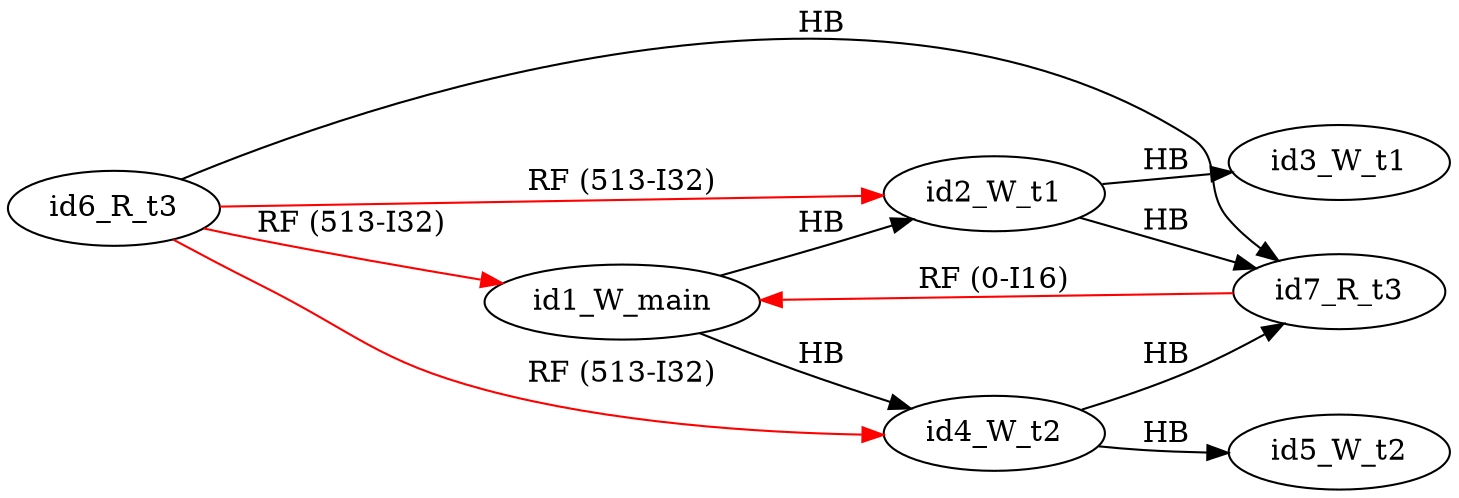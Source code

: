 digraph memory_model {
rankdir=LR;
splines=true; esep=0.5;
id6_R_t3 -> id1_W_main [label = "RF (513-I32)", color="red"];
id6_R_t3 -> id2_W_t1 [label = "RF (513-I32)", color="red"];
id6_R_t3 -> id4_W_t2 [label = "RF (513-I32)", color="red"];
id7_R_t3 -> id1_W_main [label = "RF (0-I16)", color="red"];
id2_W_t1 -> id3_W_t1 [label = "HB", color="black"];
id4_W_t2 -> id5_W_t2 [label = "HB", color="black"];
id6_R_t3 -> id7_R_t3 [label = "HB", color="black"];
id1_W_main -> id2_W_t1 [label = "HB", color="black"];
id1_W_main -> id4_W_t2 [label = "HB", color="black"];
id2_W_t1 -> id7_R_t3 [label = "HB", color="black"];
id4_W_t2 -> id7_R_t3 [label = "HB", color="black"];
id1_W_main [pos="5.0,4!"]
id2_W_t1 [pos="0,2!"]
id3_W_t1 [pos="0,0!"]
id4_W_t2 [pos="5,2!"]
id5_W_t2 [pos="5,0!"]
id6_R_t3 [pos="10,2!"]
id7_R_t3 [pos="10,0!"]
}